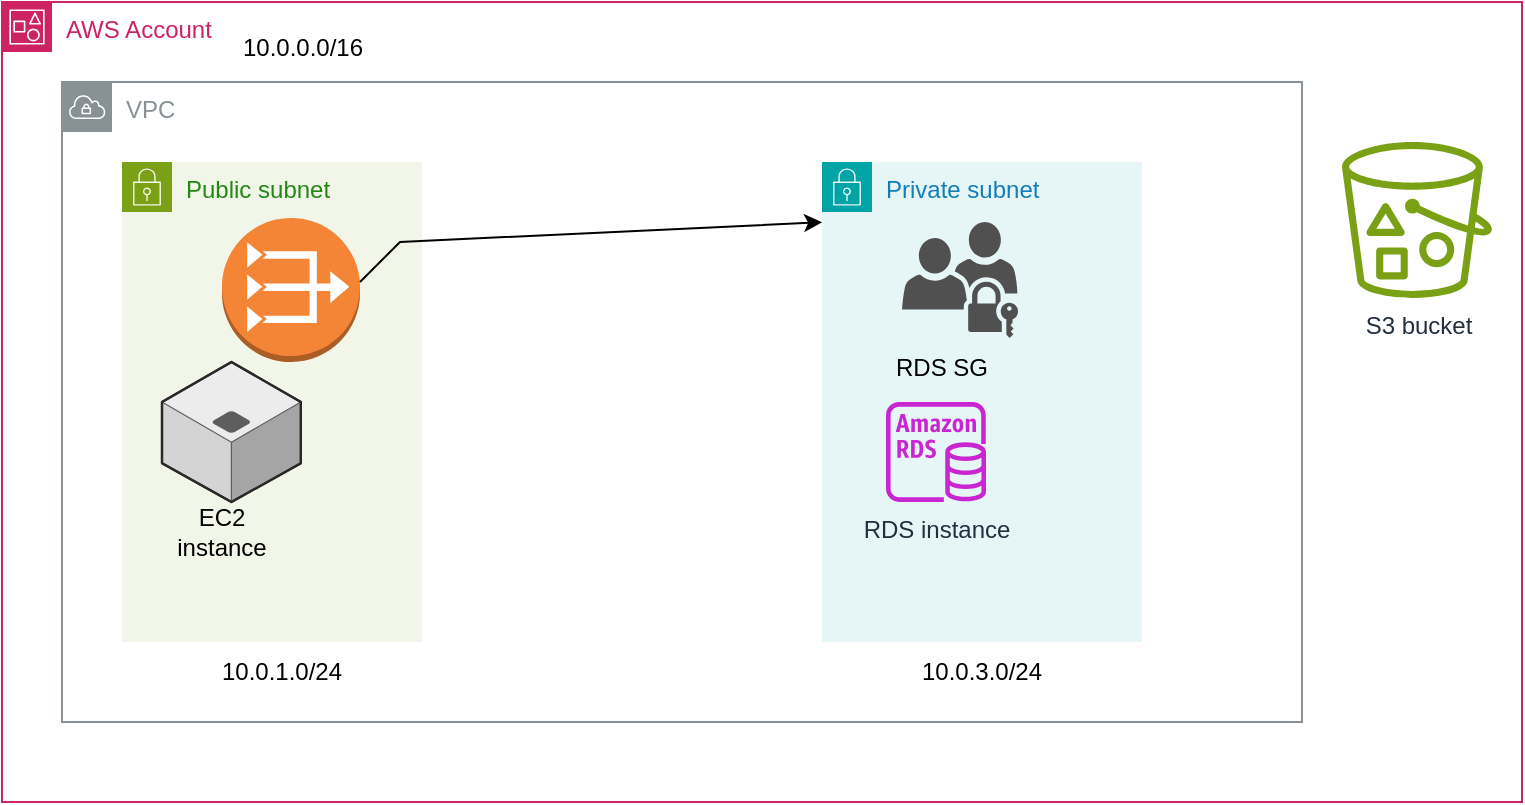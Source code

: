 <mxfile version="26.0.9">
  <diagram name="Page-1" id="cTRz9PsjLkWNMYEjnHkT">
    <mxGraphModel dx="794" dy="446" grid="1" gridSize="10" guides="1" tooltips="1" connect="1" arrows="1" fold="1" page="1" pageScale="1" pageWidth="827" pageHeight="1169" math="0" shadow="0">
      <root>
        <mxCell id="0" />
        <mxCell id="1" parent="0" />
        <mxCell id="pQx--AtDwb-EXY2tBUKx-1" value="AWS Account" style="points=[[0,0],[0.25,0],[0.5,0],[0.75,0],[1,0],[1,0.25],[1,0.5],[1,0.75],[1,1],[0.75,1],[0.5,1],[0.25,1],[0,1],[0,0.75],[0,0.5],[0,0.25]];outlineConnect=0;gradientColor=none;html=1;whiteSpace=wrap;fontSize=12;fontStyle=0;container=1;pointerEvents=0;collapsible=0;recursiveResize=0;shape=mxgraph.aws4.group;grIcon=mxgraph.aws4.group_account;strokeColor=#CD2264;fillColor=none;verticalAlign=top;align=left;spacingLeft=30;fontColor=#CD2264;dashed=0;" vertex="1" parent="1">
          <mxGeometry x="30" y="40" width="760" height="400" as="geometry" />
        </mxCell>
        <mxCell id="pQx--AtDwb-EXY2tBUKx-14" value="S3 bucket" style="sketch=0;outlineConnect=0;fontColor=#232F3E;gradientColor=none;fillColor=#7AA116;strokeColor=none;dashed=0;verticalLabelPosition=bottom;verticalAlign=top;align=center;html=1;fontSize=12;fontStyle=0;aspect=fixed;pointerEvents=1;shape=mxgraph.aws4.bucket_with_objects;" vertex="1" parent="pQx--AtDwb-EXY2tBUKx-1">
          <mxGeometry x="670" y="70" width="75" height="78" as="geometry" />
        </mxCell>
        <mxCell id="pQx--AtDwb-EXY2tBUKx-2" value="VPC" style="sketch=0;outlineConnect=0;gradientColor=none;html=1;whiteSpace=wrap;fontSize=12;fontStyle=0;shape=mxgraph.aws4.group;grIcon=mxgraph.aws4.group_vpc;strokeColor=#879196;fillColor=none;verticalAlign=top;align=left;spacingLeft=30;fontColor=#879196;dashed=0;" vertex="1" parent="1">
          <mxGeometry x="60" y="80" width="620" height="320" as="geometry" />
        </mxCell>
        <mxCell id="pQx--AtDwb-EXY2tBUKx-3" value="Public subnet" style="points=[[0,0],[0.25,0],[0.5,0],[0.75,0],[1,0],[1,0.25],[1,0.5],[1,0.75],[1,1],[0.75,1],[0.5,1],[0.25,1],[0,1],[0,0.75],[0,0.5],[0,0.25]];outlineConnect=0;gradientColor=none;html=1;whiteSpace=wrap;fontSize=12;fontStyle=0;container=1;pointerEvents=0;collapsible=0;recursiveResize=0;shape=mxgraph.aws4.group;grIcon=mxgraph.aws4.group_security_group;grStroke=0;strokeColor=#7AA116;fillColor=#F2F6E8;verticalAlign=top;align=left;spacingLeft=30;fontColor=#248814;dashed=0;" vertex="1" parent="1">
          <mxGeometry x="90" y="120" width="150" height="240" as="geometry" />
        </mxCell>
        <mxCell id="pQx--AtDwb-EXY2tBUKx-13" value="" style="verticalLabelPosition=bottom;html=1;verticalAlign=top;strokeWidth=1;align=center;outlineConnect=0;dashed=0;outlineConnect=0;shape=mxgraph.aws3d.application_server;fillColor=#ECECEC;strokeColor=#5E5E5E;aspect=fixed;" vertex="1" parent="pQx--AtDwb-EXY2tBUKx-3">
          <mxGeometry x="20" y="100" width="69.44" height="70" as="geometry" />
        </mxCell>
        <mxCell id="pQx--AtDwb-EXY2tBUKx-15" value="EC2 instance" style="text;html=1;align=center;verticalAlign=middle;whiteSpace=wrap;rounded=0;" vertex="1" parent="pQx--AtDwb-EXY2tBUKx-3">
          <mxGeometry x="20" y="170" width="60" height="30" as="geometry" />
        </mxCell>
        <mxCell id="pQx--AtDwb-EXY2tBUKx-19" value="" style="outlineConnect=0;dashed=0;verticalLabelPosition=bottom;verticalAlign=top;align=center;html=1;shape=mxgraph.aws3.vpc_nat_gateway;fillColor=#F58536;gradientColor=none;" vertex="1" parent="pQx--AtDwb-EXY2tBUKx-3">
          <mxGeometry x="50" y="28" width="69" height="72" as="geometry" />
        </mxCell>
        <mxCell id="pQx--AtDwb-EXY2tBUKx-20" value="" style="endArrow=classic;html=1;rounded=0;entryX=0.613;entryY=0.219;entryDx=0;entryDy=0;entryPerimeter=0;" edge="1" parent="pQx--AtDwb-EXY2tBUKx-3" target="pQx--AtDwb-EXY2tBUKx-2">
          <mxGeometry width="50" height="50" relative="1" as="geometry">
            <mxPoint x="119" y="60" as="sourcePoint" />
            <mxPoint x="169" y="10" as="targetPoint" />
            <Array as="points">
              <mxPoint x="139" y="40" />
            </Array>
          </mxGeometry>
        </mxCell>
        <mxCell id="pQx--AtDwb-EXY2tBUKx-4" value="10.0.0.0/16" style="text;html=1;align=center;verticalAlign=middle;resizable=0;points=[];autosize=1;strokeColor=none;fillColor=none;" vertex="1" parent="1">
          <mxGeometry x="140" y="48" width="80" height="30" as="geometry" />
        </mxCell>
        <mxCell id="pQx--AtDwb-EXY2tBUKx-6" value="Private subnet" style="points=[[0,0],[0.25,0],[0.5,0],[0.75,0],[1,0],[1,0.25],[1,0.5],[1,0.75],[1,1],[0.75,1],[0.5,1],[0.25,1],[0,1],[0,0.75],[0,0.5],[0,0.25]];outlineConnect=0;gradientColor=none;html=1;whiteSpace=wrap;fontSize=12;fontStyle=0;container=1;pointerEvents=0;collapsible=0;recursiveResize=0;shape=mxgraph.aws4.group;grIcon=mxgraph.aws4.group_security_group;grStroke=0;strokeColor=#00A4A6;fillColor=#E6F6F7;verticalAlign=top;align=left;spacingLeft=30;fontColor=#147EBA;dashed=0;" vertex="1" parent="1">
          <mxGeometry x="440" y="120" width="160" height="240" as="geometry" />
        </mxCell>
        <mxCell id="pQx--AtDwb-EXY2tBUKx-10" value="" style="sketch=0;pointerEvents=1;shadow=0;dashed=0;html=1;strokeColor=none;fillColor=#505050;labelPosition=center;verticalLabelPosition=bottom;verticalAlign=top;outlineConnect=0;align=center;shape=mxgraph.office.servers.universal_security_group;" vertex="1" parent="pQx--AtDwb-EXY2tBUKx-6">
          <mxGeometry x="40" y="30" width="58" height="58" as="geometry" />
        </mxCell>
        <mxCell id="pQx--AtDwb-EXY2tBUKx-11" value="RDS SG" style="text;html=1;align=center;verticalAlign=middle;whiteSpace=wrap;rounded=0;" vertex="1" parent="pQx--AtDwb-EXY2tBUKx-6">
          <mxGeometry x="30" y="88" width="60" height="30" as="geometry" />
        </mxCell>
        <mxCell id="pQx--AtDwb-EXY2tBUKx-7" value="10.0.1.0/24" style="text;html=1;align=center;verticalAlign=middle;whiteSpace=wrap;rounded=0;" vertex="1" parent="1">
          <mxGeometry x="120" y="360" width="100" height="30" as="geometry" />
        </mxCell>
        <mxCell id="pQx--AtDwb-EXY2tBUKx-9" value="10.0.3.0/24" style="text;html=1;align=center;verticalAlign=middle;whiteSpace=wrap;rounded=0;" vertex="1" parent="1">
          <mxGeometry x="490" y="360" width="60" height="30" as="geometry" />
        </mxCell>
        <mxCell id="pQx--AtDwb-EXY2tBUKx-12" value="RDS instance&lt;div&gt;&lt;br&gt;&lt;/div&gt;" style="sketch=0;outlineConnect=0;fontColor=#232F3E;gradientColor=none;fillColor=#C925D1;strokeColor=none;dashed=0;verticalLabelPosition=bottom;verticalAlign=top;align=center;html=1;fontSize=12;fontStyle=0;aspect=fixed;pointerEvents=1;shape=mxgraph.aws4.rds_instance;" vertex="1" parent="1">
          <mxGeometry x="472" y="240" width="50" height="50" as="geometry" />
        </mxCell>
      </root>
    </mxGraphModel>
  </diagram>
</mxfile>
